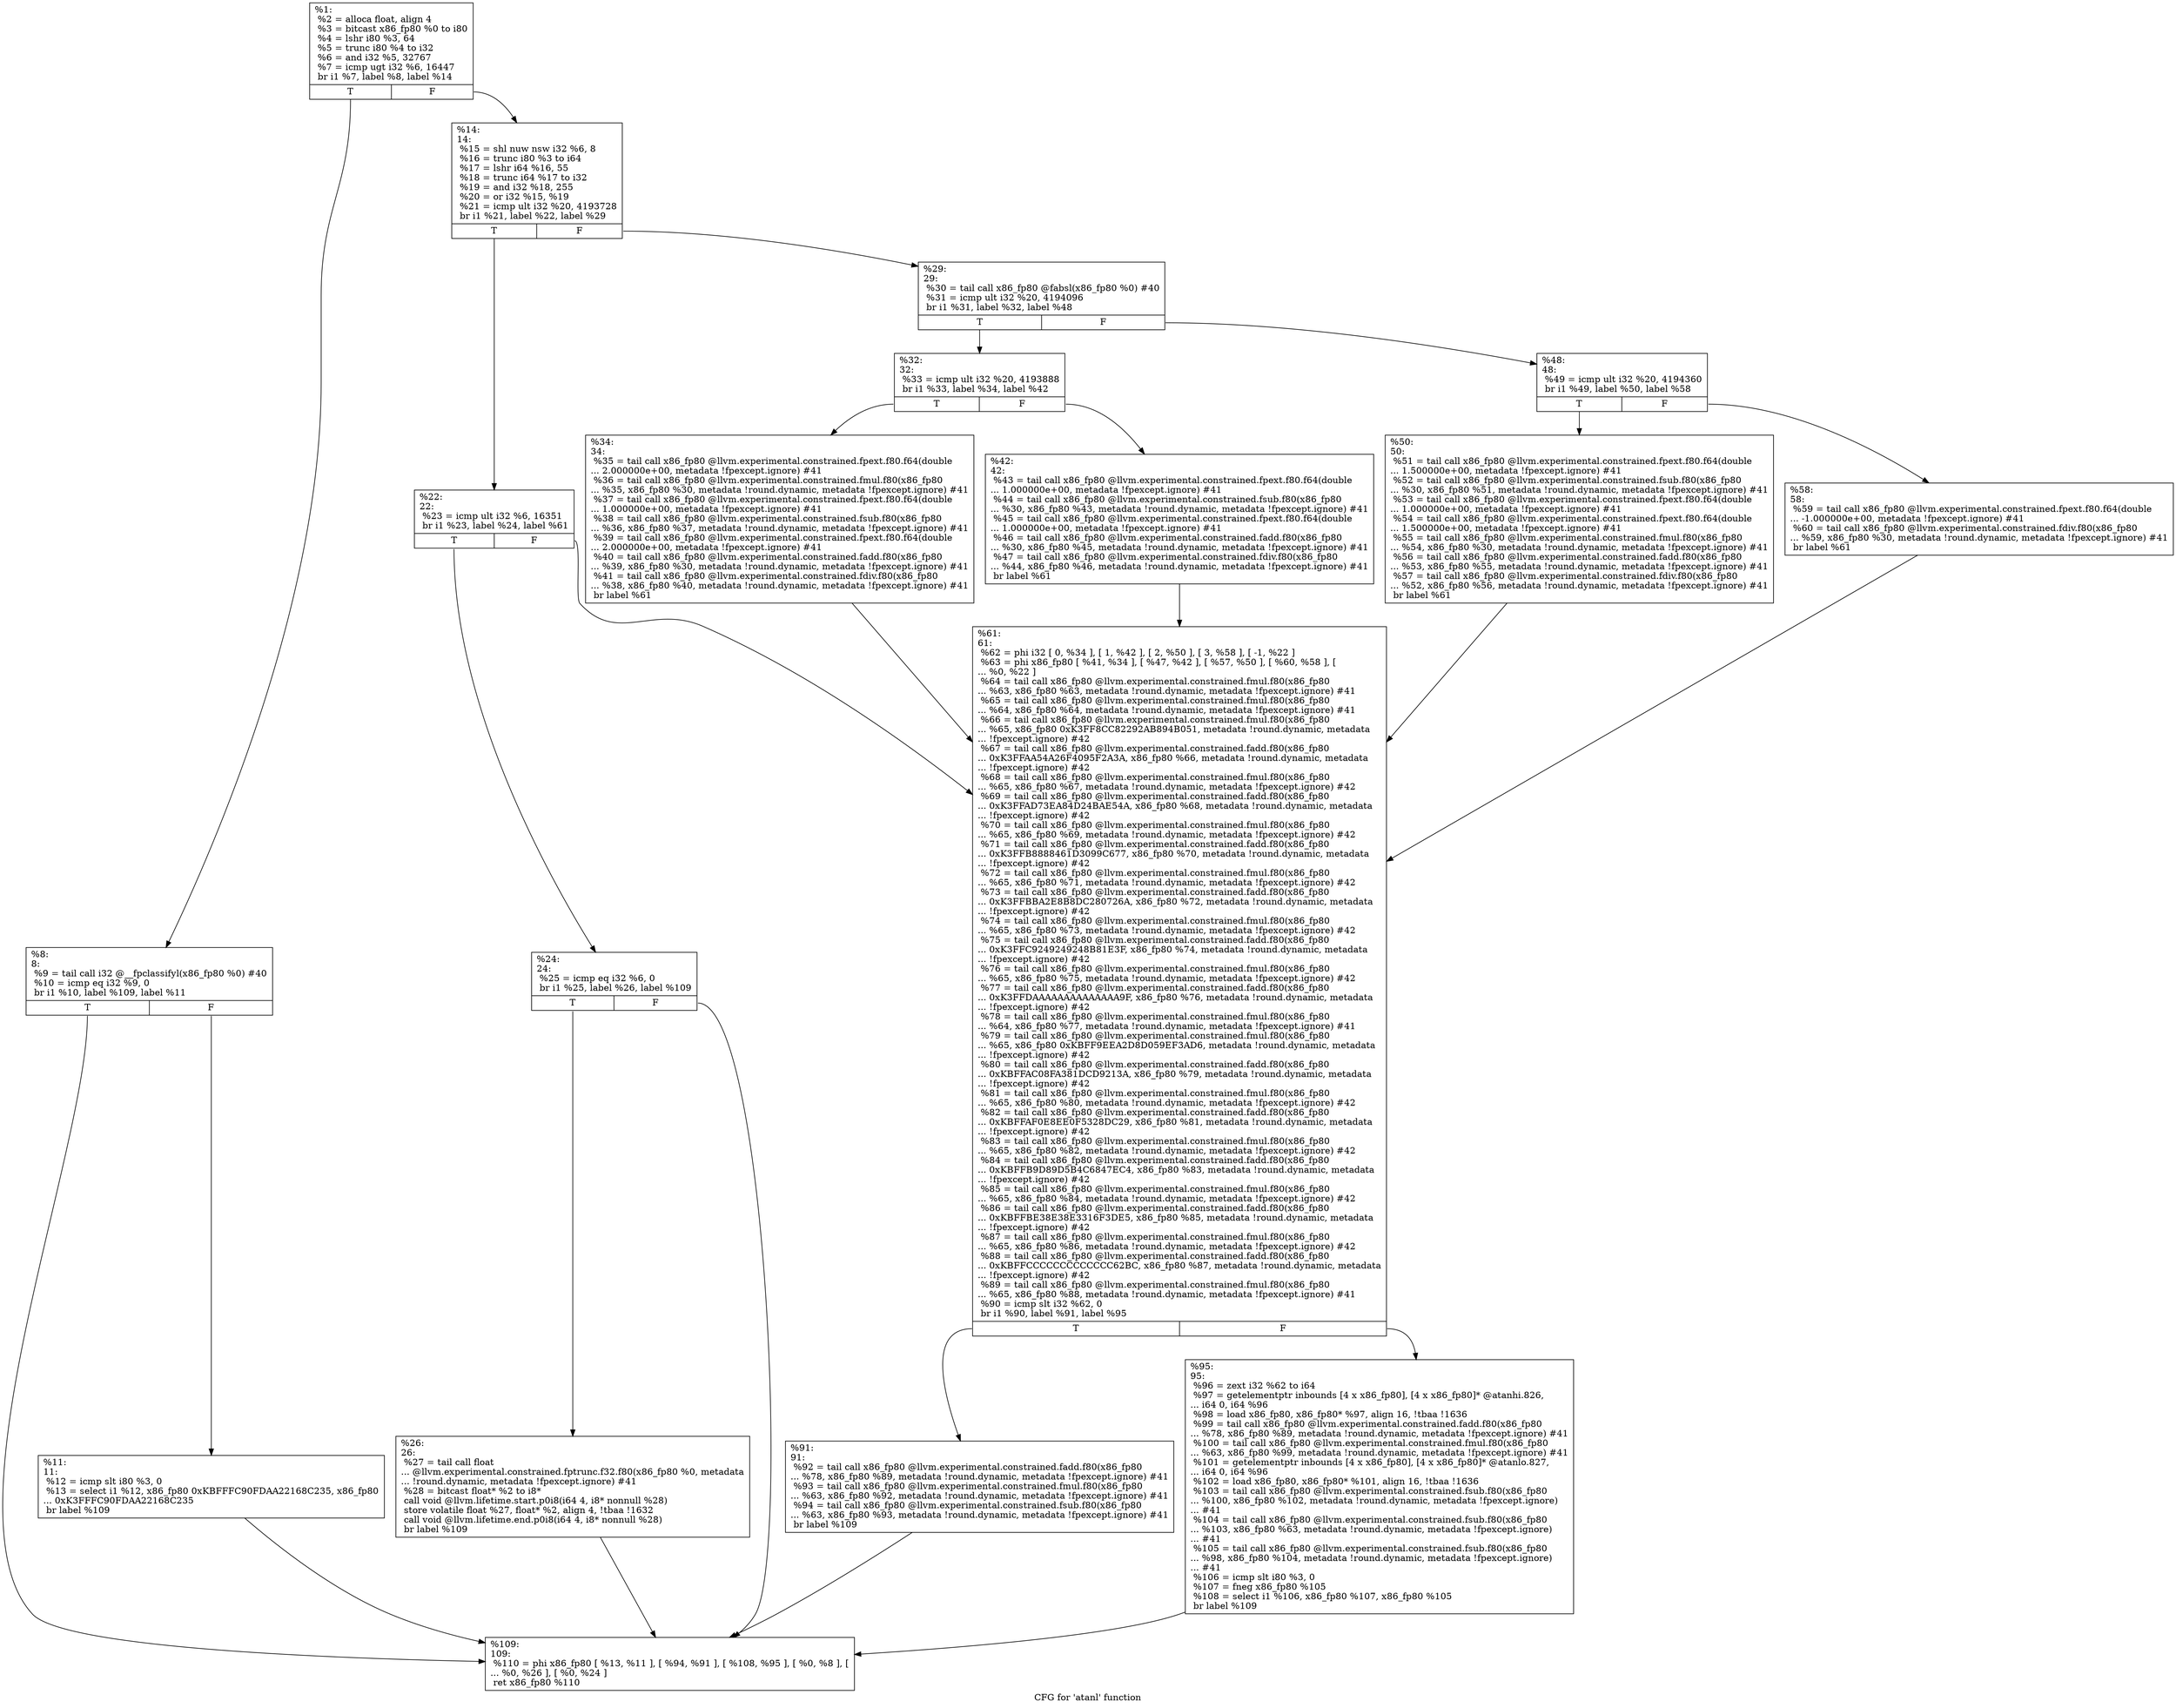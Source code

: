 digraph "CFG for 'atanl' function" {
	label="CFG for 'atanl' function";

	Node0x16ca5d0 [shape=record,label="{%1:\l  %2 = alloca float, align 4\l  %3 = bitcast x86_fp80 %0 to i80\l  %4 = lshr i80 %3, 64\l  %5 = trunc i80 %4 to i32\l  %6 = and i32 %5, 32767\l  %7 = icmp ugt i32 %6, 16447\l  br i1 %7, label %8, label %14\l|{<s0>T|<s1>F}}"];
	Node0x16ca5d0:s0 -> Node0x16ca6f0;
	Node0x16ca5d0:s1 -> Node0x16ca790;
	Node0x16ca6f0 [shape=record,label="{%8:\l8:                                                \l  %9 = tail call i32 @__fpclassifyl(x86_fp80 %0) #40\l  %10 = icmp eq i32 %9, 0\l  br i1 %10, label %109, label %11\l|{<s0>T|<s1>F}}"];
	Node0x16ca6f0:s0 -> Node0x16cabf0;
	Node0x16ca6f0:s1 -> Node0x16ca740;
	Node0x16ca740 [shape=record,label="{%11:\l11:                                               \l  %12 = icmp slt i80 %3, 0\l  %13 = select i1 %12, x86_fp80 0xKBFFFC90FDAA22168C235, x86_fp80\l... 0xK3FFFC90FDAA22168C235\l  br label %109\l}"];
	Node0x16ca740 -> Node0x16cabf0;
	Node0x16ca790 [shape=record,label="{%14:\l14:                                               \l  %15 = shl nuw nsw i32 %6, 8\l  %16 = trunc i80 %3 to i64\l  %17 = lshr i64 %16, 55\l  %18 = trunc i64 %17 to i32\l  %19 = and i32 %18, 255\l  %20 = or i32 %15, %19\l  %21 = icmp ult i32 %20, 4193728\l  br i1 %21, label %22, label %29\l|{<s0>T|<s1>F}}"];
	Node0x16ca790:s0 -> Node0x16ca7e0;
	Node0x16ca790:s1 -> Node0x16ca8d0;
	Node0x16ca7e0 [shape=record,label="{%22:\l22:                                               \l  %23 = icmp ult i32 %6, 16351\l  br i1 %23, label %24, label %61\l|{<s0>T|<s1>F}}"];
	Node0x16ca7e0:s0 -> Node0x16ca830;
	Node0x16ca7e0:s1 -> Node0x16cab00;
	Node0x16ca830 [shape=record,label="{%24:\l24:                                               \l  %25 = icmp eq i32 %6, 0\l  br i1 %25, label %26, label %109\l|{<s0>T|<s1>F}}"];
	Node0x16ca830:s0 -> Node0x16ca880;
	Node0x16ca830:s1 -> Node0x16cabf0;
	Node0x16ca880 [shape=record,label="{%26:\l26:                                               \l  %27 = tail call float\l... @llvm.experimental.constrained.fptrunc.f32.f80(x86_fp80 %0, metadata\l... !round.dynamic, metadata !fpexcept.ignore) #41\l  %28 = bitcast float* %2 to i8*\l  call void @llvm.lifetime.start.p0i8(i64 4, i8* nonnull %28)\l  store volatile float %27, float* %2, align 4, !tbaa !1632\l  call void @llvm.lifetime.end.p0i8(i64 4, i8* nonnull %28)\l  br label %109\l}"];
	Node0x16ca880 -> Node0x16cabf0;
	Node0x16ca8d0 [shape=record,label="{%29:\l29:                                               \l  %30 = tail call x86_fp80 @fabsl(x86_fp80 %0) #40\l  %31 = icmp ult i32 %20, 4194096\l  br i1 %31, label %32, label %48\l|{<s0>T|<s1>F}}"];
	Node0x16ca8d0:s0 -> Node0x16ca920;
	Node0x16ca8d0:s1 -> Node0x16caa10;
	Node0x16ca920 [shape=record,label="{%32:\l32:                                               \l  %33 = icmp ult i32 %20, 4193888\l  br i1 %33, label %34, label %42\l|{<s0>T|<s1>F}}"];
	Node0x16ca920:s0 -> Node0x16ca970;
	Node0x16ca920:s1 -> Node0x16ca9c0;
	Node0x16ca970 [shape=record,label="{%34:\l34:                                               \l  %35 = tail call x86_fp80 @llvm.experimental.constrained.fpext.f80.f64(double\l... 2.000000e+00, metadata !fpexcept.ignore) #41\l  %36 = tail call x86_fp80 @llvm.experimental.constrained.fmul.f80(x86_fp80\l... %35, x86_fp80 %30, metadata !round.dynamic, metadata !fpexcept.ignore) #41\l  %37 = tail call x86_fp80 @llvm.experimental.constrained.fpext.f80.f64(double\l... 1.000000e+00, metadata !fpexcept.ignore) #41\l  %38 = tail call x86_fp80 @llvm.experimental.constrained.fsub.f80(x86_fp80\l... %36, x86_fp80 %37, metadata !round.dynamic, metadata !fpexcept.ignore) #41\l  %39 = tail call x86_fp80 @llvm.experimental.constrained.fpext.f80.f64(double\l... 2.000000e+00, metadata !fpexcept.ignore) #41\l  %40 = tail call x86_fp80 @llvm.experimental.constrained.fadd.f80(x86_fp80\l... %39, x86_fp80 %30, metadata !round.dynamic, metadata !fpexcept.ignore) #41\l  %41 = tail call x86_fp80 @llvm.experimental.constrained.fdiv.f80(x86_fp80\l... %38, x86_fp80 %40, metadata !round.dynamic, metadata !fpexcept.ignore) #41\l  br label %61\l}"];
	Node0x16ca970 -> Node0x16cab00;
	Node0x16ca9c0 [shape=record,label="{%42:\l42:                                               \l  %43 = tail call x86_fp80 @llvm.experimental.constrained.fpext.f80.f64(double\l... 1.000000e+00, metadata !fpexcept.ignore) #41\l  %44 = tail call x86_fp80 @llvm.experimental.constrained.fsub.f80(x86_fp80\l... %30, x86_fp80 %43, metadata !round.dynamic, metadata !fpexcept.ignore) #41\l  %45 = tail call x86_fp80 @llvm.experimental.constrained.fpext.f80.f64(double\l... 1.000000e+00, metadata !fpexcept.ignore) #41\l  %46 = tail call x86_fp80 @llvm.experimental.constrained.fadd.f80(x86_fp80\l... %30, x86_fp80 %45, metadata !round.dynamic, metadata !fpexcept.ignore) #41\l  %47 = tail call x86_fp80 @llvm.experimental.constrained.fdiv.f80(x86_fp80\l... %44, x86_fp80 %46, metadata !round.dynamic, metadata !fpexcept.ignore) #41\l  br label %61\l}"];
	Node0x16ca9c0 -> Node0x16cab00;
	Node0x16caa10 [shape=record,label="{%48:\l48:                                               \l  %49 = icmp ult i32 %20, 4194360\l  br i1 %49, label %50, label %58\l|{<s0>T|<s1>F}}"];
	Node0x16caa10:s0 -> Node0x16caa60;
	Node0x16caa10:s1 -> Node0x16caab0;
	Node0x16caa60 [shape=record,label="{%50:\l50:                                               \l  %51 = tail call x86_fp80 @llvm.experimental.constrained.fpext.f80.f64(double\l... 1.500000e+00, metadata !fpexcept.ignore) #41\l  %52 = tail call x86_fp80 @llvm.experimental.constrained.fsub.f80(x86_fp80\l... %30, x86_fp80 %51, metadata !round.dynamic, metadata !fpexcept.ignore) #41\l  %53 = tail call x86_fp80 @llvm.experimental.constrained.fpext.f80.f64(double\l... 1.000000e+00, metadata !fpexcept.ignore) #41\l  %54 = tail call x86_fp80 @llvm.experimental.constrained.fpext.f80.f64(double\l... 1.500000e+00, metadata !fpexcept.ignore) #41\l  %55 = tail call x86_fp80 @llvm.experimental.constrained.fmul.f80(x86_fp80\l... %54, x86_fp80 %30, metadata !round.dynamic, metadata !fpexcept.ignore) #41\l  %56 = tail call x86_fp80 @llvm.experimental.constrained.fadd.f80(x86_fp80\l... %53, x86_fp80 %55, metadata !round.dynamic, metadata !fpexcept.ignore) #41\l  %57 = tail call x86_fp80 @llvm.experimental.constrained.fdiv.f80(x86_fp80\l... %52, x86_fp80 %56, metadata !round.dynamic, metadata !fpexcept.ignore) #41\l  br label %61\l}"];
	Node0x16caa60 -> Node0x16cab00;
	Node0x16caab0 [shape=record,label="{%58:\l58:                                               \l  %59 = tail call x86_fp80 @llvm.experimental.constrained.fpext.f80.f64(double\l... -1.000000e+00, metadata !fpexcept.ignore) #41\l  %60 = tail call x86_fp80 @llvm.experimental.constrained.fdiv.f80(x86_fp80\l... %59, x86_fp80 %30, metadata !round.dynamic, metadata !fpexcept.ignore) #41\l  br label %61\l}"];
	Node0x16caab0 -> Node0x16cab00;
	Node0x16cab00 [shape=record,label="{%61:\l61:                                               \l  %62 = phi i32 [ 0, %34 ], [ 1, %42 ], [ 2, %50 ], [ 3, %58 ], [ -1, %22 ]\l  %63 = phi x86_fp80 [ %41, %34 ], [ %47, %42 ], [ %57, %50 ], [ %60, %58 ], [\l... %0, %22 ]\l  %64 = tail call x86_fp80 @llvm.experimental.constrained.fmul.f80(x86_fp80\l... %63, x86_fp80 %63, metadata !round.dynamic, metadata !fpexcept.ignore) #41\l  %65 = tail call x86_fp80 @llvm.experimental.constrained.fmul.f80(x86_fp80\l... %64, x86_fp80 %64, metadata !round.dynamic, metadata !fpexcept.ignore) #41\l  %66 = tail call x86_fp80 @llvm.experimental.constrained.fmul.f80(x86_fp80\l... %65, x86_fp80 0xK3FF8CC82292AB894B051, metadata !round.dynamic, metadata\l... !fpexcept.ignore) #42\l  %67 = tail call x86_fp80 @llvm.experimental.constrained.fadd.f80(x86_fp80\l... 0xK3FFAA54A26F4095F2A3A, x86_fp80 %66, metadata !round.dynamic, metadata\l... !fpexcept.ignore) #42\l  %68 = tail call x86_fp80 @llvm.experimental.constrained.fmul.f80(x86_fp80\l... %65, x86_fp80 %67, metadata !round.dynamic, metadata !fpexcept.ignore) #42\l  %69 = tail call x86_fp80 @llvm.experimental.constrained.fadd.f80(x86_fp80\l... 0xK3FFAD73EA84D24BAE54A, x86_fp80 %68, metadata !round.dynamic, metadata\l... !fpexcept.ignore) #42\l  %70 = tail call x86_fp80 @llvm.experimental.constrained.fmul.f80(x86_fp80\l... %65, x86_fp80 %69, metadata !round.dynamic, metadata !fpexcept.ignore) #42\l  %71 = tail call x86_fp80 @llvm.experimental.constrained.fadd.f80(x86_fp80\l... 0xK3FFB8888461D3099C677, x86_fp80 %70, metadata !round.dynamic, metadata\l... !fpexcept.ignore) #42\l  %72 = tail call x86_fp80 @llvm.experimental.constrained.fmul.f80(x86_fp80\l... %65, x86_fp80 %71, metadata !round.dynamic, metadata !fpexcept.ignore) #42\l  %73 = tail call x86_fp80 @llvm.experimental.constrained.fadd.f80(x86_fp80\l... 0xK3FFBBA2E8B8DC280726A, x86_fp80 %72, metadata !round.dynamic, metadata\l... !fpexcept.ignore) #42\l  %74 = tail call x86_fp80 @llvm.experimental.constrained.fmul.f80(x86_fp80\l... %65, x86_fp80 %73, metadata !round.dynamic, metadata !fpexcept.ignore) #42\l  %75 = tail call x86_fp80 @llvm.experimental.constrained.fadd.f80(x86_fp80\l... 0xK3FFC9249249248B81E3F, x86_fp80 %74, metadata !round.dynamic, metadata\l... !fpexcept.ignore) #42\l  %76 = tail call x86_fp80 @llvm.experimental.constrained.fmul.f80(x86_fp80\l... %65, x86_fp80 %75, metadata !round.dynamic, metadata !fpexcept.ignore) #42\l  %77 = tail call x86_fp80 @llvm.experimental.constrained.fadd.f80(x86_fp80\l... 0xK3FFDAAAAAAAAAAAAAA9F, x86_fp80 %76, metadata !round.dynamic, metadata\l... !fpexcept.ignore) #42\l  %78 = tail call x86_fp80 @llvm.experimental.constrained.fmul.f80(x86_fp80\l... %64, x86_fp80 %77, metadata !round.dynamic, metadata !fpexcept.ignore) #41\l  %79 = tail call x86_fp80 @llvm.experimental.constrained.fmul.f80(x86_fp80\l... %65, x86_fp80 0xKBFF9EEA2D8D059EF3AD6, metadata !round.dynamic, metadata\l... !fpexcept.ignore) #42\l  %80 = tail call x86_fp80 @llvm.experimental.constrained.fadd.f80(x86_fp80\l... 0xKBFFAC08FA381DCD9213A, x86_fp80 %79, metadata !round.dynamic, metadata\l... !fpexcept.ignore) #42\l  %81 = tail call x86_fp80 @llvm.experimental.constrained.fmul.f80(x86_fp80\l... %65, x86_fp80 %80, metadata !round.dynamic, metadata !fpexcept.ignore) #42\l  %82 = tail call x86_fp80 @llvm.experimental.constrained.fadd.f80(x86_fp80\l... 0xKBFFAF0E8EE0F5328DC29, x86_fp80 %81, metadata !round.dynamic, metadata\l... !fpexcept.ignore) #42\l  %83 = tail call x86_fp80 @llvm.experimental.constrained.fmul.f80(x86_fp80\l... %65, x86_fp80 %82, metadata !round.dynamic, metadata !fpexcept.ignore) #42\l  %84 = tail call x86_fp80 @llvm.experimental.constrained.fadd.f80(x86_fp80\l... 0xKBFFB9D89D5B4C6847EC4, x86_fp80 %83, metadata !round.dynamic, metadata\l... !fpexcept.ignore) #42\l  %85 = tail call x86_fp80 @llvm.experimental.constrained.fmul.f80(x86_fp80\l... %65, x86_fp80 %84, metadata !round.dynamic, metadata !fpexcept.ignore) #42\l  %86 = tail call x86_fp80 @llvm.experimental.constrained.fadd.f80(x86_fp80\l... 0xKBFFBE38E38E3316F3DE5, x86_fp80 %85, metadata !round.dynamic, metadata\l... !fpexcept.ignore) #42\l  %87 = tail call x86_fp80 @llvm.experimental.constrained.fmul.f80(x86_fp80\l... %65, x86_fp80 %86, metadata !round.dynamic, metadata !fpexcept.ignore) #42\l  %88 = tail call x86_fp80 @llvm.experimental.constrained.fadd.f80(x86_fp80\l... 0xKBFFCCCCCCCCCCCCC62BC, x86_fp80 %87, metadata !round.dynamic, metadata\l... !fpexcept.ignore) #42\l  %89 = tail call x86_fp80 @llvm.experimental.constrained.fmul.f80(x86_fp80\l... %65, x86_fp80 %88, metadata !round.dynamic, metadata !fpexcept.ignore) #41\l  %90 = icmp slt i32 %62, 0\l  br i1 %90, label %91, label %95\l|{<s0>T|<s1>F}}"];
	Node0x16cab00:s0 -> Node0x16cab50;
	Node0x16cab00:s1 -> Node0x16caba0;
	Node0x16cab50 [shape=record,label="{%91:\l91:                                               \l  %92 = tail call x86_fp80 @llvm.experimental.constrained.fadd.f80(x86_fp80\l... %78, x86_fp80 %89, metadata !round.dynamic, metadata !fpexcept.ignore) #41\l  %93 = tail call x86_fp80 @llvm.experimental.constrained.fmul.f80(x86_fp80\l... %63, x86_fp80 %92, metadata !round.dynamic, metadata !fpexcept.ignore) #41\l  %94 = tail call x86_fp80 @llvm.experimental.constrained.fsub.f80(x86_fp80\l... %63, x86_fp80 %93, metadata !round.dynamic, metadata !fpexcept.ignore) #41\l  br label %109\l}"];
	Node0x16cab50 -> Node0x16cabf0;
	Node0x16caba0 [shape=record,label="{%95:\l95:                                               \l  %96 = zext i32 %62 to i64\l  %97 = getelementptr inbounds [4 x x86_fp80], [4 x x86_fp80]* @atanhi.826,\l... i64 0, i64 %96\l  %98 = load x86_fp80, x86_fp80* %97, align 16, !tbaa !1636\l  %99 = tail call x86_fp80 @llvm.experimental.constrained.fadd.f80(x86_fp80\l... %78, x86_fp80 %89, metadata !round.dynamic, metadata !fpexcept.ignore) #41\l  %100 = tail call x86_fp80 @llvm.experimental.constrained.fmul.f80(x86_fp80\l... %63, x86_fp80 %99, metadata !round.dynamic, metadata !fpexcept.ignore) #41\l  %101 = getelementptr inbounds [4 x x86_fp80], [4 x x86_fp80]* @atanlo.827,\l... i64 0, i64 %96\l  %102 = load x86_fp80, x86_fp80* %101, align 16, !tbaa !1636\l  %103 = tail call x86_fp80 @llvm.experimental.constrained.fsub.f80(x86_fp80\l... %100, x86_fp80 %102, metadata !round.dynamic, metadata !fpexcept.ignore)\l... #41\l  %104 = tail call x86_fp80 @llvm.experimental.constrained.fsub.f80(x86_fp80\l... %103, x86_fp80 %63, metadata !round.dynamic, metadata !fpexcept.ignore)\l... #41\l  %105 = tail call x86_fp80 @llvm.experimental.constrained.fsub.f80(x86_fp80\l... %98, x86_fp80 %104, metadata !round.dynamic, metadata !fpexcept.ignore)\l... #41\l  %106 = icmp slt i80 %3, 0\l  %107 = fneg x86_fp80 %105\l  %108 = select i1 %106, x86_fp80 %107, x86_fp80 %105\l  br label %109\l}"];
	Node0x16caba0 -> Node0x16cabf0;
	Node0x16cabf0 [shape=record,label="{%109:\l109:                                              \l  %110 = phi x86_fp80 [ %13, %11 ], [ %94, %91 ], [ %108, %95 ], [ %0, %8 ], [\l... %0, %26 ], [ %0, %24 ]\l  ret x86_fp80 %110\l}"];
}
